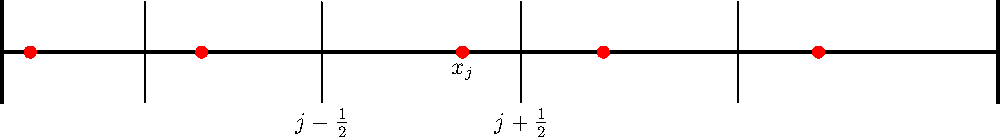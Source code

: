 size(500,500);

real xmin = 0.0;
real xmax = 1.0;
real ymax = 0.05;
int nc = 5; //number of cells
int nf = nc+1; //number of faces

pen thick = linewidth(1.5);
pen bface = linewidth(2.0);
draw((xmin,0)--(xmax,0), thick);

void mark_dofs(real a, real b, int e, int n, bool to_label)
{
   pen pd = blue+linewidth(4);
   real dxx = (b-a)/(n-1);
   real xmin = a + 0.15*dxx, xmax = b  - 0.15*dxx;
   real dx = (xmax-xmin)/(n-1);
   for (int i=0; i<n; ++i)
   {
      real x = xmin + i*dx;
      dot(x, pd);
      if (to_label==true)
      {
         string si = (string)i, se = (string)e;
         label("$x_{"+se+","+si+"}$", (x,-0.02)); // Put label slightly below
      }
   }
}

void make_grid(real a, real b, int n, bool to_label)
{
   real xmin = a , xmax = b;
   real dx = xmax-xmin;
   real ii = sqrt(2.0) * 0.1 * (n*n + 1 ) % 1.0;
   real x = xmin + ii*dx;
   pen pd = red+linewidth(6);
   dot(x, pd);
   if (to_label == true)
   label("$x_{j}$", (x,-0.02)); // Put label slightly below
}

int label_index = 2;
real xf = 0;
real dx=(xmax-xmin)/(nf-1);
pair[] zf = new pair[nf];
bool to_label;
for(int i=0; i<nf; ++i){
   zf[i] = (xf,0);
   if(i==0)
      draw( (xf,-ymax)--(xf,+ymax), bface );
   else if(i==nf-1)
   {
      real xf = xmax;
      draw( (xf,-ymax)--(xf,+ymax), bface );
   }
   else
      draw( (xf,-ymax)--(xf,+ymax) );
   write("xf = ", xf);
   // write("i = ", i)//, "nf = ", nf);
    
   if (i == label_index)
     to_label = true;
   else
     to_label = false;
   if (i < nf-1)
     make_grid(xf, xf+dx, i, to_label);
   real power = 0.3;
   real coeff = (i+1)^power / (nf-3)^power;
   // write(coeff);
   xf = xf + coeff*dx;
}

// label("$\frac{1}{2}$", (xmin,-ymax), S);
// label("$M-\frac{1}{2}$", (xmax,-ymax), S);

//draw(Label("Boundary face", BeginPoint), (-0.2,-0.2)--(0.0,-0.05), Arrow);
//draw(Label("Boundary face", BeginPoint), (xmax+0.2,-0.2)--(xmax,-0.05), Arrow);

pair[] zc = new pair[nc];
for(int i=0; i<nc; ++i)
   zc[i] = 0.5*(zf[i] + zf[i+1]);



int j = label_index;
label("$j-\frac{1}{2}$", zc[j]+(-dx/2,-ymax), S);
label("$j+\frac{1}{2}$", zc[j]+(+dx/2,-ymax), S);

